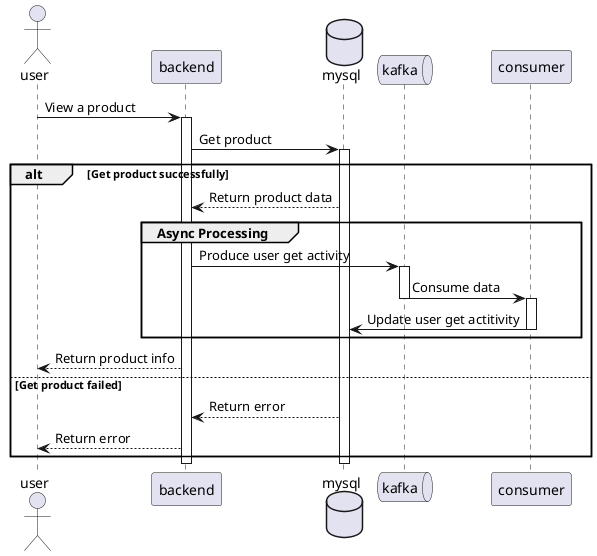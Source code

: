 @startuml
actor user
Participant backend
Database mysql
Queue kafka
Participant consumer

user -> backend: View a product
activate backend
backend -> mysql: Get product
activate mysql
alt Get product successfully
    mysql --> backend: Return product data
    group Async Processing
        backend -> kafka: Produce user get activity
        activate kafka
        kafka -> consumer: Consume data
        deactivate kafka
        activate consumer
        consumer -> mysql: Update user get actitivity
        deactivate consumer
    end
    backend --> user: Return product info
else Get product failed
    mysql --> backend: Return error
    backend --> user: Return error
end
deactivate mysql
deactivate backend

@enduml